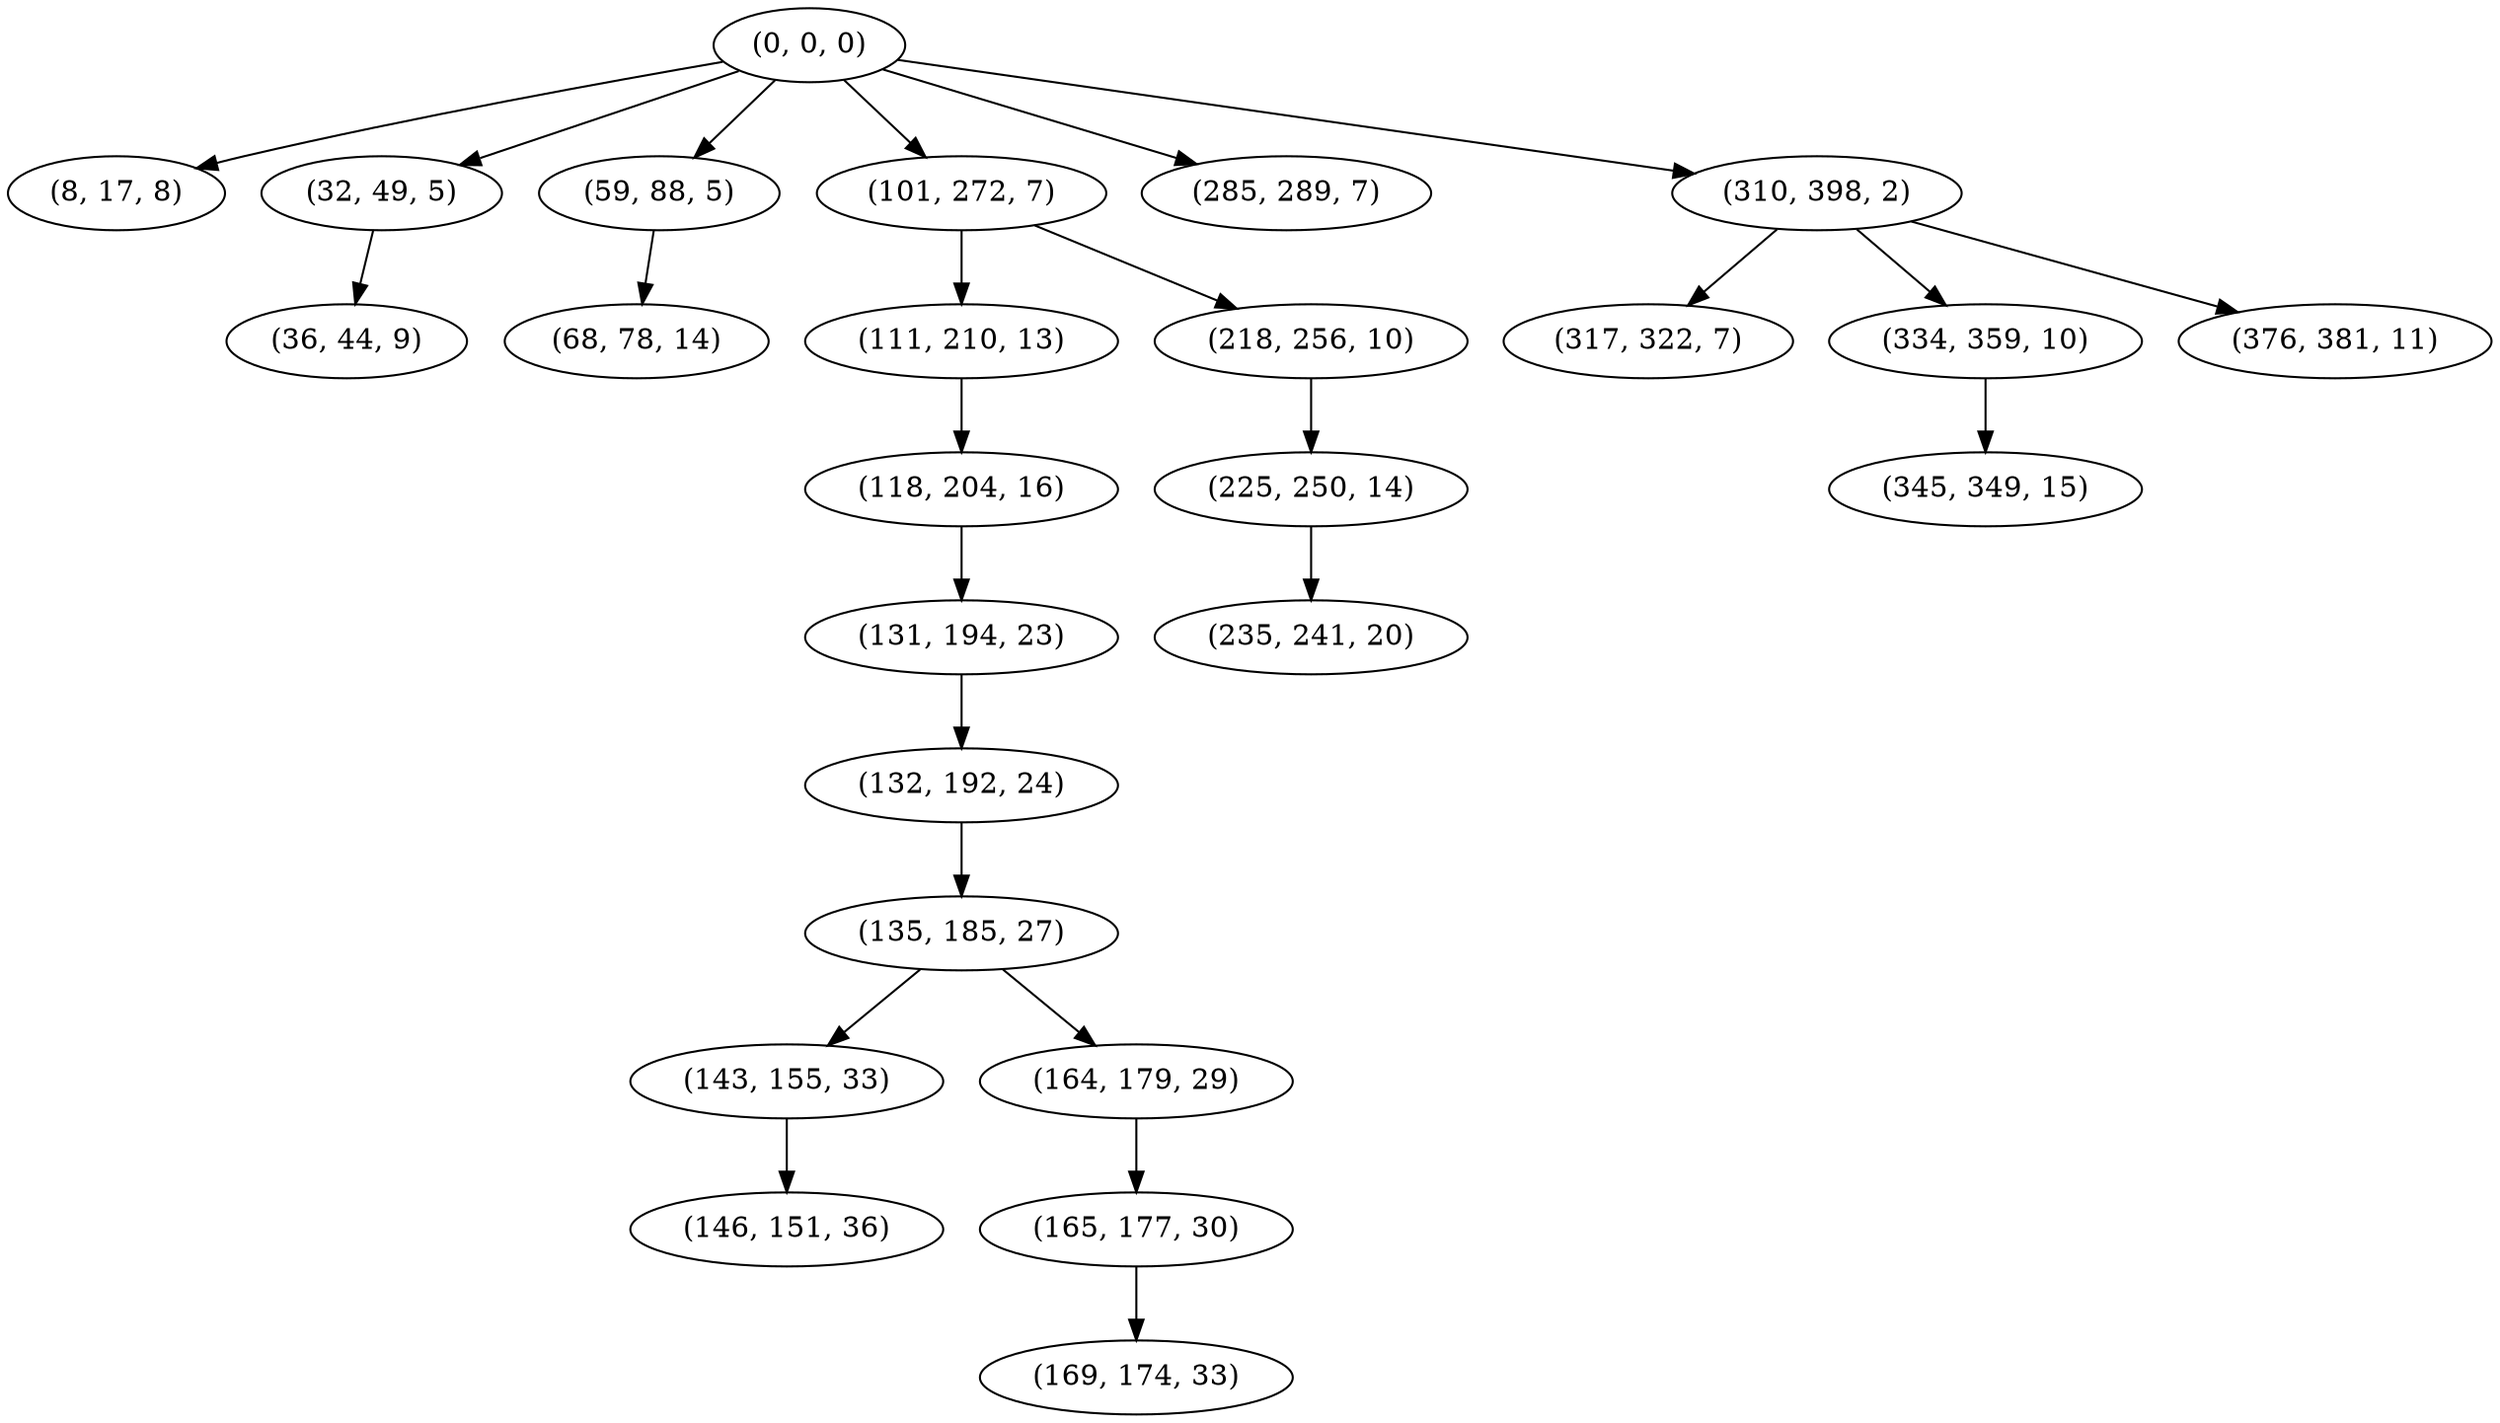digraph tree {
    "(0, 0, 0)";
    "(8, 17, 8)";
    "(32, 49, 5)";
    "(36, 44, 9)";
    "(59, 88, 5)";
    "(68, 78, 14)";
    "(101, 272, 7)";
    "(111, 210, 13)";
    "(118, 204, 16)";
    "(131, 194, 23)";
    "(132, 192, 24)";
    "(135, 185, 27)";
    "(143, 155, 33)";
    "(146, 151, 36)";
    "(164, 179, 29)";
    "(165, 177, 30)";
    "(169, 174, 33)";
    "(218, 256, 10)";
    "(225, 250, 14)";
    "(235, 241, 20)";
    "(285, 289, 7)";
    "(310, 398, 2)";
    "(317, 322, 7)";
    "(334, 359, 10)";
    "(345, 349, 15)";
    "(376, 381, 11)";
    "(0, 0, 0)" -> "(8, 17, 8)";
    "(0, 0, 0)" -> "(32, 49, 5)";
    "(0, 0, 0)" -> "(59, 88, 5)";
    "(0, 0, 0)" -> "(101, 272, 7)";
    "(0, 0, 0)" -> "(285, 289, 7)";
    "(0, 0, 0)" -> "(310, 398, 2)";
    "(32, 49, 5)" -> "(36, 44, 9)";
    "(59, 88, 5)" -> "(68, 78, 14)";
    "(101, 272, 7)" -> "(111, 210, 13)";
    "(101, 272, 7)" -> "(218, 256, 10)";
    "(111, 210, 13)" -> "(118, 204, 16)";
    "(118, 204, 16)" -> "(131, 194, 23)";
    "(131, 194, 23)" -> "(132, 192, 24)";
    "(132, 192, 24)" -> "(135, 185, 27)";
    "(135, 185, 27)" -> "(143, 155, 33)";
    "(135, 185, 27)" -> "(164, 179, 29)";
    "(143, 155, 33)" -> "(146, 151, 36)";
    "(164, 179, 29)" -> "(165, 177, 30)";
    "(165, 177, 30)" -> "(169, 174, 33)";
    "(218, 256, 10)" -> "(225, 250, 14)";
    "(225, 250, 14)" -> "(235, 241, 20)";
    "(310, 398, 2)" -> "(317, 322, 7)";
    "(310, 398, 2)" -> "(334, 359, 10)";
    "(310, 398, 2)" -> "(376, 381, 11)";
    "(334, 359, 10)" -> "(345, 349, 15)";
}
